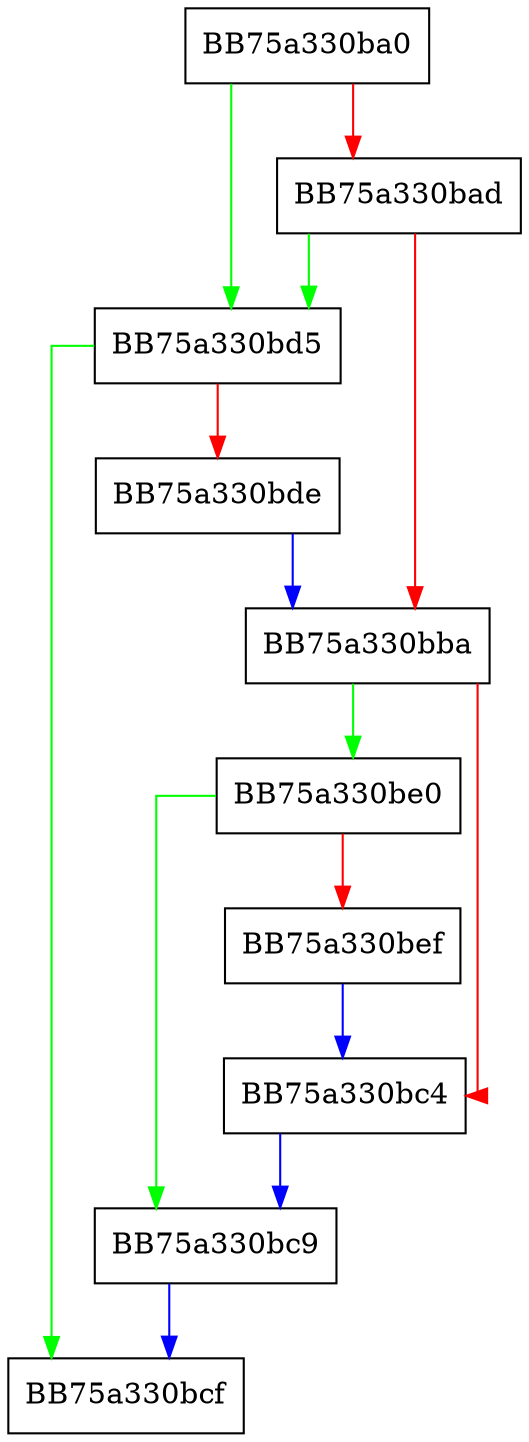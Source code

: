 digraph unimpl_instr {
  node [shape="box"];
  graph [splines=ortho];
  BB75a330ba0 -> BB75a330bd5 [color="green"];
  BB75a330ba0 -> BB75a330bad [color="red"];
  BB75a330bad -> BB75a330bd5 [color="green"];
  BB75a330bad -> BB75a330bba [color="red"];
  BB75a330bba -> BB75a330be0 [color="green"];
  BB75a330bba -> BB75a330bc4 [color="red"];
  BB75a330bc4 -> BB75a330bc9 [color="blue"];
  BB75a330bc9 -> BB75a330bcf [color="blue"];
  BB75a330bd5 -> BB75a330bcf [color="green"];
  BB75a330bd5 -> BB75a330bde [color="red"];
  BB75a330bde -> BB75a330bba [color="blue"];
  BB75a330be0 -> BB75a330bc9 [color="green"];
  BB75a330be0 -> BB75a330bef [color="red"];
  BB75a330bef -> BB75a330bc4 [color="blue"];
}